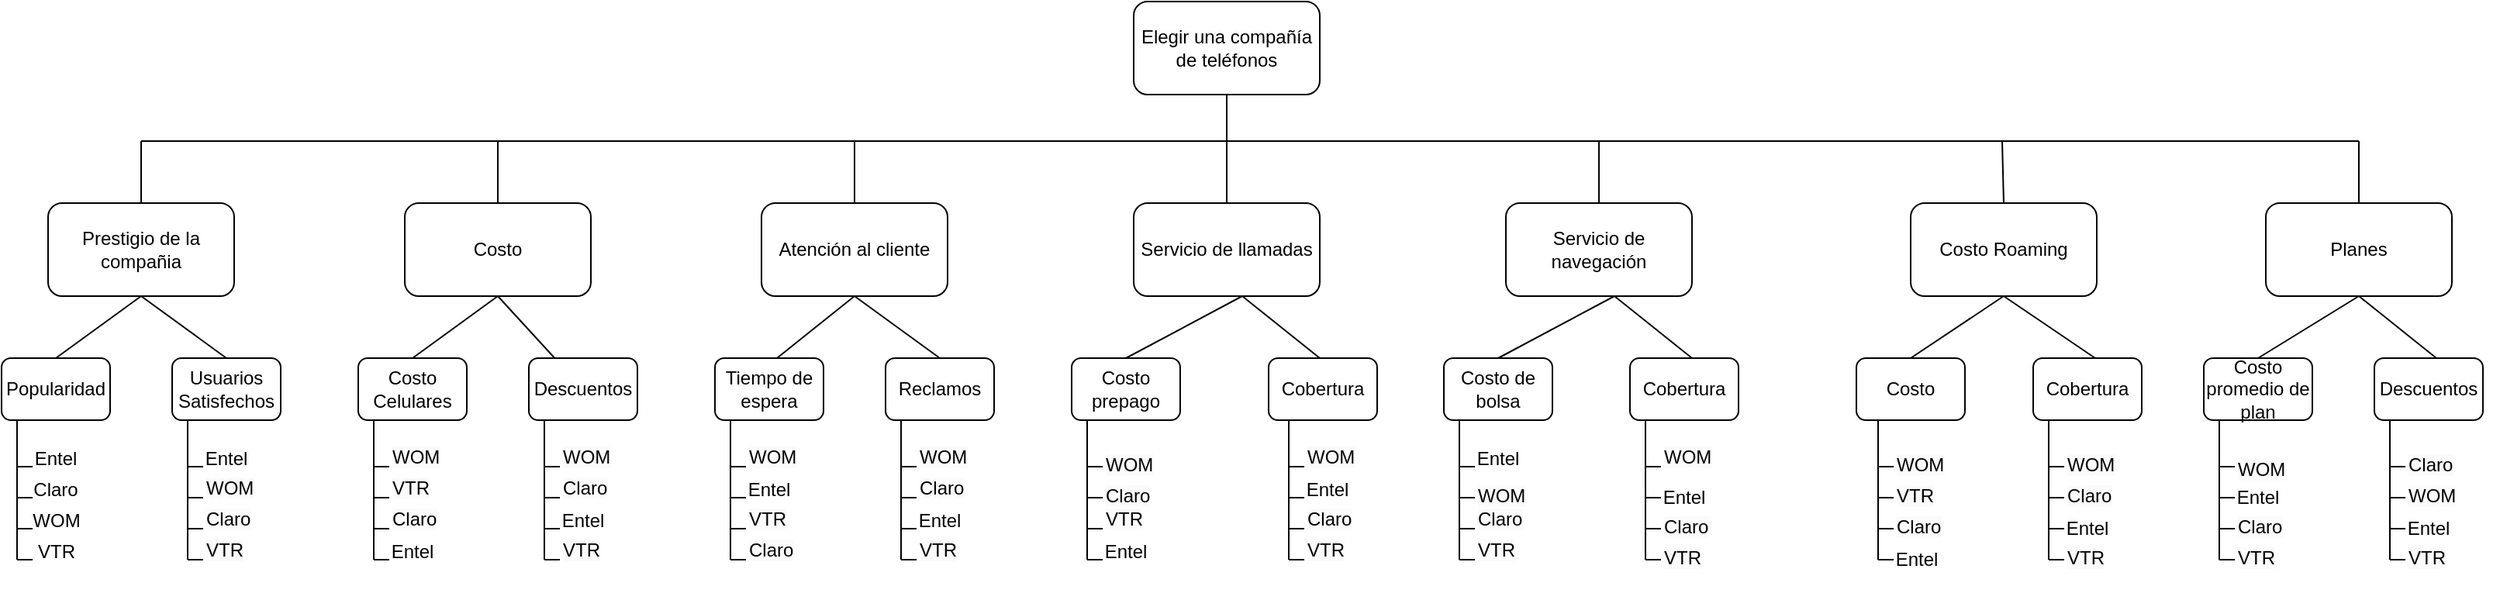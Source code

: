 <mxfile version="21.1.4" type="github">
  <diagram id="prtHgNgQTEPvFCAcTncT" name="Page-1">
    <mxGraphModel dx="512" dy="264" grid="1" gridSize="10" guides="1" tooltips="1" connect="1" arrows="1" fold="1" page="1" pageScale="1" pageWidth="827" pageHeight="1169" math="0" shadow="0">
      <root>
        <mxCell id="0" />
        <mxCell id="1" parent="0" />
        <mxCell id="NHDbNQsxuLaILXmBb-67-1" value="Elegir una compañía de teléfonos" style="rounded=1;whiteSpace=wrap;html=1;" parent="1" vertex="1">
          <mxGeometry x="740" y="60" width="120" height="60" as="geometry" />
        </mxCell>
        <mxCell id="NHDbNQsxuLaILXmBb-67-2" value="Prestigio de la compañia" style="rounded=1;whiteSpace=wrap;html=1;" parent="1" vertex="1">
          <mxGeometry x="40" y="190" width="120" height="60" as="geometry" />
        </mxCell>
        <mxCell id="NHDbNQsxuLaILXmBb-67-3" value="Costo" style="rounded=1;whiteSpace=wrap;html=1;" parent="1" vertex="1">
          <mxGeometry x="270" y="190" width="120" height="60" as="geometry" />
        </mxCell>
        <mxCell id="NHDbNQsxuLaILXmBb-67-4" value="Atención al cliente" style="rounded=1;whiteSpace=wrap;html=1;" parent="1" vertex="1">
          <mxGeometry x="500" y="190" width="120" height="60" as="geometry" />
        </mxCell>
        <mxCell id="NHDbNQsxuLaILXmBb-67-5" value="Servicio de llamadas" style="rounded=1;whiteSpace=wrap;html=1;" parent="1" vertex="1">
          <mxGeometry x="740" y="190" width="120" height="60" as="geometry" />
        </mxCell>
        <mxCell id="NHDbNQsxuLaILXmBb-67-6" value="Servicio de navegación" style="rounded=1;whiteSpace=wrap;html=1;" parent="1" vertex="1">
          <mxGeometry x="980" y="190" width="120" height="60" as="geometry" />
        </mxCell>
        <mxCell id="NHDbNQsxuLaILXmBb-67-7" value="Costo Roaming" style="rounded=1;whiteSpace=wrap;html=1;" parent="1" vertex="1">
          <mxGeometry x="1241" y="190" width="120" height="60" as="geometry" />
        </mxCell>
        <mxCell id="NHDbNQsxuLaILXmBb-67-8" value="Planes" style="rounded=1;whiteSpace=wrap;html=1;" parent="1" vertex="1">
          <mxGeometry x="1470" y="190" width="120" height="60" as="geometry" />
        </mxCell>
        <mxCell id="NHDbNQsxuLaILXmBb-67-9" value="Popularidad" style="rounded=1;whiteSpace=wrap;html=1;" parent="1" vertex="1">
          <mxGeometry x="10" y="290" width="70" height="40" as="geometry" />
        </mxCell>
        <mxCell id="NHDbNQsxuLaILXmBb-67-10" value="Usuarios Satisfechos" style="rounded=1;whiteSpace=wrap;html=1;" parent="1" vertex="1">
          <mxGeometry x="120" y="290" width="70" height="40" as="geometry" />
        </mxCell>
        <mxCell id="NHDbNQsxuLaILXmBb-67-11" value="Costo Celulares" style="rounded=1;whiteSpace=wrap;html=1;" parent="1" vertex="1">
          <mxGeometry x="240" y="290" width="70" height="40" as="geometry" />
        </mxCell>
        <mxCell id="NHDbNQsxuLaILXmBb-67-12" value="Descuentos" style="rounded=1;whiteSpace=wrap;html=1;" parent="1" vertex="1">
          <mxGeometry x="350" y="290" width="70" height="40" as="geometry" />
        </mxCell>
        <mxCell id="NHDbNQsxuLaILXmBb-67-13" value="Tiempo de espera" style="rounded=1;whiteSpace=wrap;html=1;" parent="1" vertex="1">
          <mxGeometry x="470" y="290" width="70" height="40" as="geometry" />
        </mxCell>
        <mxCell id="NHDbNQsxuLaILXmBb-67-14" value="Reclamos" style="rounded=1;whiteSpace=wrap;html=1;" parent="1" vertex="1">
          <mxGeometry x="580" y="290" width="70" height="40" as="geometry" />
        </mxCell>
        <mxCell id="NHDbNQsxuLaILXmBb-67-15" value="Costo prepago" style="rounded=1;whiteSpace=wrap;html=1;" parent="1" vertex="1">
          <mxGeometry x="700" y="290" width="70" height="40" as="geometry" />
        </mxCell>
        <mxCell id="NHDbNQsxuLaILXmBb-67-16" value="Cobertura" style="rounded=1;whiteSpace=wrap;html=1;" parent="1" vertex="1">
          <mxGeometry x="827" y="290" width="70" height="40" as="geometry" />
        </mxCell>
        <mxCell id="NHDbNQsxuLaILXmBb-67-17" value="Costo de bolsa" style="rounded=1;whiteSpace=wrap;html=1;" parent="1" vertex="1">
          <mxGeometry x="940" y="290" width="70" height="40" as="geometry" />
        </mxCell>
        <mxCell id="NHDbNQsxuLaILXmBb-67-18" value="Cobertura" style="rounded=1;whiteSpace=wrap;html=1;" parent="1" vertex="1">
          <mxGeometry x="1060" y="290" width="70" height="40" as="geometry" />
        </mxCell>
        <mxCell id="NHDbNQsxuLaILXmBb-67-19" value="Costo" style="rounded=1;whiteSpace=wrap;html=1;" parent="1" vertex="1">
          <mxGeometry x="1206" y="290" width="70" height="40" as="geometry" />
        </mxCell>
        <mxCell id="NHDbNQsxuLaILXmBb-67-20" value="Cobertura" style="rounded=1;whiteSpace=wrap;html=1;" parent="1" vertex="1">
          <mxGeometry x="1320" y="290" width="70" height="40" as="geometry" />
        </mxCell>
        <mxCell id="NHDbNQsxuLaILXmBb-67-21" value="Costo promedio de plan" style="rounded=1;whiteSpace=wrap;html=1;" parent="1" vertex="1">
          <mxGeometry x="1430" y="290" width="70" height="40" as="geometry" />
        </mxCell>
        <mxCell id="NHDbNQsxuLaILXmBb-67-22" value="Descuentos" style="rounded=1;whiteSpace=wrap;html=1;" parent="1" vertex="1">
          <mxGeometry x="1540" y="290" width="70" height="40" as="geometry" />
        </mxCell>
        <mxCell id="NHDbNQsxuLaILXmBb-67-26" style="edgeStyle=orthogonalEdgeStyle;rounded=0;orthogonalLoop=1;jettySize=auto;html=1;exitX=0.5;exitY=1;exitDx=0;exitDy=0;" parent="1" source="NHDbNQsxuLaILXmBb-67-10" target="NHDbNQsxuLaILXmBb-67-10" edge="1">
          <mxGeometry relative="1" as="geometry" />
        </mxCell>
        <mxCell id="NHDbNQsxuLaILXmBb-67-28" value="" style="endArrow=none;html=1;rounded=0;entryX=0.5;entryY=1;entryDx=0;entryDy=0;exitX=0.5;exitY=0;exitDx=0;exitDy=0;" parent="1" source="NHDbNQsxuLaILXmBb-67-5" target="NHDbNQsxuLaILXmBb-67-1" edge="1">
          <mxGeometry width="50" height="50" relative="1" as="geometry">
            <mxPoint x="780" y="190" as="sourcePoint" />
            <mxPoint x="830" y="140" as="targetPoint" />
          </mxGeometry>
        </mxCell>
        <mxCell id="NHDbNQsxuLaILXmBb-67-29" value="" style="endArrow=none;html=1;rounded=0;" parent="1" edge="1">
          <mxGeometry width="50" height="50" relative="1" as="geometry">
            <mxPoint x="100" y="150" as="sourcePoint" />
            <mxPoint x="800" y="150" as="targetPoint" />
          </mxGeometry>
        </mxCell>
        <mxCell id="NHDbNQsxuLaILXmBb-67-30" value="" style="endArrow=none;html=1;rounded=0;" parent="1" edge="1">
          <mxGeometry width="50" height="50" relative="1" as="geometry">
            <mxPoint x="800" y="150" as="sourcePoint" />
            <mxPoint x="1530" y="150" as="targetPoint" />
          </mxGeometry>
        </mxCell>
        <mxCell id="NHDbNQsxuLaILXmBb-67-33" value="" style="endArrow=none;html=1;rounded=0;exitX=0.5;exitY=0;exitDx=0;exitDy=0;" parent="1" source="NHDbNQsxuLaILXmBb-67-2" edge="1">
          <mxGeometry width="50" height="50" relative="1" as="geometry">
            <mxPoint x="790" y="390" as="sourcePoint" />
            <mxPoint x="100" y="150" as="targetPoint" />
          </mxGeometry>
        </mxCell>
        <mxCell id="NHDbNQsxuLaILXmBb-67-34" value="" style="endArrow=none;html=1;rounded=0;exitX=0.5;exitY=0;exitDx=0;exitDy=0;" parent="1" source="NHDbNQsxuLaILXmBb-67-3" edge="1">
          <mxGeometry width="50" height="50" relative="1" as="geometry">
            <mxPoint x="290" y="200" as="sourcePoint" />
            <mxPoint x="330" y="150" as="targetPoint" />
          </mxGeometry>
        </mxCell>
        <mxCell id="NHDbNQsxuLaILXmBb-67-35" value="" style="endArrow=none;html=1;rounded=0;exitX=0.5;exitY=0;exitDx=0;exitDy=0;" parent="1" source="NHDbNQsxuLaILXmBb-67-4" edge="1">
          <mxGeometry width="50" height="50" relative="1" as="geometry">
            <mxPoint x="510" y="200" as="sourcePoint" />
            <mxPoint x="560" y="150" as="targetPoint" />
          </mxGeometry>
        </mxCell>
        <mxCell id="NHDbNQsxuLaILXmBb-67-36" value="" style="endArrow=none;html=1;rounded=0;exitX=0.5;exitY=0;exitDx=0;exitDy=0;" parent="1" source="NHDbNQsxuLaILXmBb-67-6" edge="1">
          <mxGeometry width="50" height="50" relative="1" as="geometry">
            <mxPoint x="990" y="200" as="sourcePoint" />
            <mxPoint x="1040" y="150" as="targetPoint" />
          </mxGeometry>
        </mxCell>
        <mxCell id="NHDbNQsxuLaILXmBb-67-37" value="" style="endArrow=none;html=1;rounded=0;exitX=0.5;exitY=0;exitDx=0;exitDy=0;" parent="1" source="NHDbNQsxuLaILXmBb-67-7" edge="1">
          <mxGeometry width="50" height="50" relative="1" as="geometry">
            <mxPoint x="1260" y="200" as="sourcePoint" />
            <mxPoint x="1300" y="150" as="targetPoint" />
          </mxGeometry>
        </mxCell>
        <mxCell id="NHDbNQsxuLaILXmBb-67-38" value="" style="endArrow=none;html=1;rounded=0;exitX=0.5;exitY=0;exitDx=0;exitDy=0;" parent="1" source="NHDbNQsxuLaILXmBb-67-8" edge="1">
          <mxGeometry width="50" height="50" relative="1" as="geometry">
            <mxPoint x="1480" y="200" as="sourcePoint" />
            <mxPoint x="1530" y="150" as="targetPoint" />
          </mxGeometry>
        </mxCell>
        <mxCell id="NHDbNQsxuLaILXmBb-67-39" value="" style="endArrow=none;html=1;rounded=0;exitX=0.5;exitY=0;exitDx=0;exitDy=0;" parent="1" source="NHDbNQsxuLaILXmBb-67-10" edge="1">
          <mxGeometry width="50" height="50" relative="1" as="geometry">
            <mxPoint x="50" y="300" as="sourcePoint" />
            <mxPoint x="100" y="250" as="targetPoint" />
          </mxGeometry>
        </mxCell>
        <mxCell id="NHDbNQsxuLaILXmBb-67-40" value="" style="endArrow=none;html=1;rounded=0;exitX=0.5;exitY=0;exitDx=0;exitDy=0;" parent="1" source="NHDbNQsxuLaILXmBb-67-9" edge="1">
          <mxGeometry width="50" height="50" relative="1" as="geometry">
            <mxPoint x="50" y="300" as="sourcePoint" />
            <mxPoint x="100" y="250" as="targetPoint" />
          </mxGeometry>
        </mxCell>
        <mxCell id="NHDbNQsxuLaILXmBb-67-41" value="" style="endArrow=none;html=1;rounded=0;exitX=0.5;exitY=0;exitDx=0;exitDy=0;" parent="1" source="NHDbNQsxuLaILXmBb-67-11" edge="1">
          <mxGeometry width="50" height="50" relative="1" as="geometry">
            <mxPoint x="280" y="300" as="sourcePoint" />
            <mxPoint x="330" y="250" as="targetPoint" />
          </mxGeometry>
        </mxCell>
        <mxCell id="NHDbNQsxuLaILXmBb-67-42" value="" style="endArrow=none;html=1;rounded=0;entryX=0.5;entryY=1;entryDx=0;entryDy=0;" parent="1" source="NHDbNQsxuLaILXmBb-67-12" target="NHDbNQsxuLaILXmBb-67-3" edge="1">
          <mxGeometry width="50" height="50" relative="1" as="geometry">
            <mxPoint x="385" y="269.289" as="sourcePoint" />
            <mxPoint x="385" y="219.289" as="targetPoint" />
          </mxGeometry>
        </mxCell>
        <mxCell id="NHDbNQsxuLaILXmBb-67-43" value="" style="endArrow=none;html=1;rounded=0;" parent="1" edge="1">
          <mxGeometry width="50" height="50" relative="1" as="geometry">
            <mxPoint x="510" y="290" as="sourcePoint" />
            <mxPoint x="560" y="250" as="targetPoint" />
          </mxGeometry>
        </mxCell>
        <mxCell id="NHDbNQsxuLaILXmBb-67-44" value="" style="endArrow=none;html=1;rounded=0;entryX=0.5;entryY=1;entryDx=0;entryDy=0;exitX=0.5;exitY=0;exitDx=0;exitDy=0;" parent="1" source="NHDbNQsxuLaILXmBb-67-14" target="NHDbNQsxuLaILXmBb-67-4" edge="1">
          <mxGeometry width="50" height="50" relative="1" as="geometry">
            <mxPoint x="640" y="290" as="sourcePoint" />
            <mxPoint x="690" y="240" as="targetPoint" />
          </mxGeometry>
        </mxCell>
        <mxCell id="NHDbNQsxuLaILXmBb-67-45" value="" style="endArrow=none;html=1;rounded=0;exitX=0.5;exitY=0;exitDx=0;exitDy=0;" parent="1" source="NHDbNQsxuLaILXmBb-67-15" edge="1">
          <mxGeometry width="50" height="50" relative="1" as="geometry">
            <mxPoint x="760" y="300" as="sourcePoint" />
            <mxPoint x="810" y="250" as="targetPoint" />
          </mxGeometry>
        </mxCell>
        <mxCell id="NHDbNQsxuLaILXmBb-67-49" value="" style="endArrow=none;html=1;rounded=0;" parent="1" edge="1">
          <mxGeometry width="50" height="50" relative="1" as="geometry">
            <mxPoint x="860" y="290" as="sourcePoint" />
            <mxPoint x="810" y="250" as="targetPoint" />
          </mxGeometry>
        </mxCell>
        <mxCell id="NHDbNQsxuLaILXmBb-67-50" value="" style="endArrow=none;html=1;rounded=0;exitX=0.5;exitY=0;exitDx=0;exitDy=0;" parent="1" source="NHDbNQsxuLaILXmBb-67-17" edge="1">
          <mxGeometry width="50" height="50" relative="1" as="geometry">
            <mxPoint x="1000" y="300" as="sourcePoint" />
            <mxPoint x="1050" y="250" as="targetPoint" />
          </mxGeometry>
        </mxCell>
        <mxCell id="NHDbNQsxuLaILXmBb-67-52" value="" style="endArrow=none;html=1;rounded=0;" parent="1" edge="1">
          <mxGeometry width="50" height="50" relative="1" as="geometry">
            <mxPoint x="1100" y="290" as="sourcePoint" />
            <mxPoint x="1050" y="250" as="targetPoint" />
          </mxGeometry>
        </mxCell>
        <mxCell id="NHDbNQsxuLaILXmBb-67-53" value="" style="endArrow=none;html=1;rounded=0;" parent="1" edge="1">
          <mxGeometry width="50" height="50" relative="1" as="geometry">
            <mxPoint x="20" y="420" as="sourcePoint" />
            <mxPoint x="20" y="330" as="targetPoint" />
          </mxGeometry>
        </mxCell>
        <mxCell id="NHDbNQsxuLaILXmBb-67-54" value="" style="endArrow=none;html=1;rounded=0;" parent="1" edge="1">
          <mxGeometry width="50" height="50" relative="1" as="geometry">
            <mxPoint x="20" y="360" as="sourcePoint" />
            <mxPoint x="30" y="360" as="targetPoint" />
            <Array as="points">
              <mxPoint x="20" y="360" />
            </Array>
          </mxGeometry>
        </mxCell>
        <mxCell id="NHDbNQsxuLaILXmBb-67-55" value="" style="endArrow=none;html=1;rounded=0;" parent="1" edge="1">
          <mxGeometry width="50" height="50" relative="1" as="geometry">
            <mxPoint x="20" y="380" as="sourcePoint" />
            <mxPoint x="30" y="380" as="targetPoint" />
          </mxGeometry>
        </mxCell>
        <mxCell id="NHDbNQsxuLaILXmBb-67-57" value="" style="endArrow=none;html=1;rounded=0;" parent="1" edge="1">
          <mxGeometry width="50" height="50" relative="1" as="geometry">
            <mxPoint x="20" y="400" as="sourcePoint" />
            <mxPoint x="30" y="400" as="targetPoint" />
            <Array as="points" />
          </mxGeometry>
        </mxCell>
        <mxCell id="NHDbNQsxuLaILXmBb-67-58" value="" style="endArrow=none;html=1;rounded=0;" parent="1" edge="1">
          <mxGeometry width="50" height="50" relative="1" as="geometry">
            <mxPoint x="20" y="420" as="sourcePoint" />
            <mxPoint x="30" y="420" as="targetPoint" />
          </mxGeometry>
        </mxCell>
        <mxCell id="NHDbNQsxuLaILXmBb-67-59" value="" style="endArrow=none;html=1;rounded=0;" parent="1" edge="1">
          <mxGeometry width="50" height="50" relative="1" as="geometry">
            <mxPoint x="130" y="360" as="sourcePoint" />
            <mxPoint x="140" y="360" as="targetPoint" />
          </mxGeometry>
        </mxCell>
        <mxCell id="NHDbNQsxuLaILXmBb-67-60" value="" style="endArrow=none;html=1;rounded=0;" parent="1" edge="1">
          <mxGeometry width="50" height="50" relative="1" as="geometry">
            <mxPoint x="130" y="380" as="sourcePoint" />
            <mxPoint x="140" y="380" as="targetPoint" />
          </mxGeometry>
        </mxCell>
        <mxCell id="NHDbNQsxuLaILXmBb-67-61" value="" style="endArrow=none;html=1;rounded=0;" parent="1" edge="1">
          <mxGeometry width="50" height="50" relative="1" as="geometry">
            <mxPoint x="130" y="400" as="sourcePoint" />
            <mxPoint x="140" y="400" as="targetPoint" />
            <Array as="points" />
          </mxGeometry>
        </mxCell>
        <mxCell id="NHDbNQsxuLaILXmBb-67-62" value="" style="endArrow=none;html=1;rounded=0;" parent="1" edge="1">
          <mxGeometry width="50" height="50" relative="1" as="geometry">
            <mxPoint x="130" y="420" as="sourcePoint" />
            <mxPoint x="140" y="420" as="targetPoint" />
          </mxGeometry>
        </mxCell>
        <mxCell id="NHDbNQsxuLaILXmBb-67-63" value="" style="endArrow=none;html=1;rounded=0;" parent="1" edge="1">
          <mxGeometry width="50" height="50" relative="1" as="geometry">
            <mxPoint x="250" y="360" as="sourcePoint" />
            <mxPoint x="260" y="360" as="targetPoint" />
          </mxGeometry>
        </mxCell>
        <mxCell id="NHDbNQsxuLaILXmBb-67-64" value="" style="endArrow=none;html=1;rounded=0;" parent="1" edge="1">
          <mxGeometry width="50" height="50" relative="1" as="geometry">
            <mxPoint x="250" y="380" as="sourcePoint" />
            <mxPoint x="260" y="380" as="targetPoint" />
          </mxGeometry>
        </mxCell>
        <mxCell id="NHDbNQsxuLaILXmBb-67-65" value="" style="endArrow=none;html=1;rounded=0;" parent="1" edge="1">
          <mxGeometry width="50" height="50" relative="1" as="geometry">
            <mxPoint x="250" y="400" as="sourcePoint" />
            <mxPoint x="260" y="400" as="targetPoint" />
            <Array as="points" />
          </mxGeometry>
        </mxCell>
        <mxCell id="NHDbNQsxuLaILXmBb-67-66" value="" style="endArrow=none;html=1;rounded=0;" parent="1" edge="1">
          <mxGeometry width="50" height="50" relative="1" as="geometry">
            <mxPoint x="250" y="420" as="sourcePoint" />
            <mxPoint x="260" y="420" as="targetPoint" />
          </mxGeometry>
        </mxCell>
        <mxCell id="NHDbNQsxuLaILXmBb-67-67" value="" style="endArrow=none;html=1;rounded=0;" parent="1" edge="1">
          <mxGeometry width="50" height="50" relative="1" as="geometry">
            <mxPoint x="360" y="360" as="sourcePoint" />
            <mxPoint x="370" y="360" as="targetPoint" />
          </mxGeometry>
        </mxCell>
        <mxCell id="NHDbNQsxuLaILXmBb-67-68" value="" style="endArrow=none;html=1;rounded=0;" parent="1" edge="1">
          <mxGeometry width="50" height="50" relative="1" as="geometry">
            <mxPoint x="360" y="380" as="sourcePoint" />
            <mxPoint x="370" y="380" as="targetPoint" />
          </mxGeometry>
        </mxCell>
        <mxCell id="NHDbNQsxuLaILXmBb-67-69" value="" style="endArrow=none;html=1;rounded=0;" parent="1" edge="1">
          <mxGeometry width="50" height="50" relative="1" as="geometry">
            <mxPoint x="360" y="400" as="sourcePoint" />
            <mxPoint x="370" y="400" as="targetPoint" />
            <Array as="points" />
          </mxGeometry>
        </mxCell>
        <mxCell id="NHDbNQsxuLaILXmBb-67-70" value="" style="endArrow=none;html=1;rounded=0;" parent="1" edge="1">
          <mxGeometry width="50" height="50" relative="1" as="geometry">
            <mxPoint x="360" y="420" as="sourcePoint" />
            <mxPoint x="370" y="420" as="targetPoint" />
          </mxGeometry>
        </mxCell>
        <mxCell id="NHDbNQsxuLaILXmBb-67-71" value="" style="endArrow=none;html=1;rounded=0;" parent="1" edge="1">
          <mxGeometry width="50" height="50" relative="1" as="geometry">
            <mxPoint x="480" y="360" as="sourcePoint" />
            <mxPoint x="490" y="360" as="targetPoint" />
          </mxGeometry>
        </mxCell>
        <mxCell id="NHDbNQsxuLaILXmBb-67-72" value="" style="endArrow=none;html=1;rounded=0;" parent="1" edge="1">
          <mxGeometry width="50" height="50" relative="1" as="geometry">
            <mxPoint x="480" y="380" as="sourcePoint" />
            <mxPoint x="490" y="380" as="targetPoint" />
          </mxGeometry>
        </mxCell>
        <mxCell id="NHDbNQsxuLaILXmBb-67-73" value="" style="endArrow=none;html=1;rounded=0;" parent="1" edge="1">
          <mxGeometry width="50" height="50" relative="1" as="geometry">
            <mxPoint x="480" y="400" as="sourcePoint" />
            <mxPoint x="490" y="400" as="targetPoint" />
            <Array as="points" />
          </mxGeometry>
        </mxCell>
        <mxCell id="NHDbNQsxuLaILXmBb-67-74" value="" style="endArrow=none;html=1;rounded=0;" parent="1" edge="1">
          <mxGeometry width="50" height="50" relative="1" as="geometry">
            <mxPoint x="480" y="420" as="sourcePoint" />
            <mxPoint x="490" y="420" as="targetPoint" />
          </mxGeometry>
        </mxCell>
        <mxCell id="NHDbNQsxuLaILXmBb-67-75" value="" style="endArrow=none;html=1;rounded=0;" parent="1" edge="1">
          <mxGeometry width="50" height="50" relative="1" as="geometry">
            <mxPoint x="590" y="360" as="sourcePoint" />
            <mxPoint x="600" y="360" as="targetPoint" />
          </mxGeometry>
        </mxCell>
        <mxCell id="NHDbNQsxuLaILXmBb-67-76" value="" style="endArrow=none;html=1;rounded=0;" parent="1" edge="1">
          <mxGeometry width="50" height="50" relative="1" as="geometry">
            <mxPoint x="590" y="380" as="sourcePoint" />
            <mxPoint x="600" y="380" as="targetPoint" />
          </mxGeometry>
        </mxCell>
        <mxCell id="NHDbNQsxuLaILXmBb-67-77" value="" style="endArrow=none;html=1;rounded=0;" parent="1" edge="1">
          <mxGeometry width="50" height="50" relative="1" as="geometry">
            <mxPoint x="590" y="400" as="sourcePoint" />
            <mxPoint x="600" y="400" as="targetPoint" />
            <Array as="points" />
          </mxGeometry>
        </mxCell>
        <mxCell id="NHDbNQsxuLaILXmBb-67-78" value="" style="endArrow=none;html=1;rounded=0;" parent="1" edge="1">
          <mxGeometry width="50" height="50" relative="1" as="geometry">
            <mxPoint x="590" y="420" as="sourcePoint" />
            <mxPoint x="600" y="420" as="targetPoint" />
          </mxGeometry>
        </mxCell>
        <mxCell id="NHDbNQsxuLaILXmBb-67-79" value="" style="endArrow=none;html=1;rounded=0;" parent="1" edge="1">
          <mxGeometry width="50" height="50" relative="1" as="geometry">
            <mxPoint x="710" y="360" as="sourcePoint" />
            <mxPoint x="720" y="360" as="targetPoint" />
          </mxGeometry>
        </mxCell>
        <mxCell id="NHDbNQsxuLaILXmBb-67-80" value="" style="endArrow=none;html=1;rounded=0;" parent="1" edge="1">
          <mxGeometry width="50" height="50" relative="1" as="geometry">
            <mxPoint x="710" y="380" as="sourcePoint" />
            <mxPoint x="720" y="380" as="targetPoint" />
          </mxGeometry>
        </mxCell>
        <mxCell id="NHDbNQsxuLaILXmBb-67-81" value="" style="endArrow=none;html=1;rounded=0;" parent="1" edge="1">
          <mxGeometry width="50" height="50" relative="1" as="geometry">
            <mxPoint x="710" y="400" as="sourcePoint" />
            <mxPoint x="720" y="400" as="targetPoint" />
            <Array as="points" />
          </mxGeometry>
        </mxCell>
        <mxCell id="NHDbNQsxuLaILXmBb-67-82" value="" style="endArrow=none;html=1;rounded=0;" parent="1" edge="1">
          <mxGeometry width="50" height="50" relative="1" as="geometry">
            <mxPoint x="710" y="420" as="sourcePoint" />
            <mxPoint x="720" y="420" as="targetPoint" />
          </mxGeometry>
        </mxCell>
        <mxCell id="NHDbNQsxuLaILXmBb-67-83" value="" style="endArrow=none;html=1;rounded=0;" parent="1" edge="1">
          <mxGeometry width="50" height="50" relative="1" as="geometry">
            <mxPoint x="840" y="360" as="sourcePoint" />
            <mxPoint x="850" y="360" as="targetPoint" />
          </mxGeometry>
        </mxCell>
        <mxCell id="NHDbNQsxuLaILXmBb-67-84" value="" style="endArrow=none;html=1;rounded=0;" parent="1" edge="1">
          <mxGeometry width="50" height="50" relative="1" as="geometry">
            <mxPoint x="840" y="380" as="sourcePoint" />
            <mxPoint x="850" y="380" as="targetPoint" />
          </mxGeometry>
        </mxCell>
        <mxCell id="NHDbNQsxuLaILXmBb-67-85" value="" style="endArrow=none;html=1;rounded=0;" parent="1" edge="1">
          <mxGeometry width="50" height="50" relative="1" as="geometry">
            <mxPoint x="840" y="400" as="sourcePoint" />
            <mxPoint x="850" y="400" as="targetPoint" />
            <Array as="points" />
          </mxGeometry>
        </mxCell>
        <mxCell id="NHDbNQsxuLaILXmBb-67-86" value="" style="endArrow=none;html=1;rounded=0;" parent="1" edge="1">
          <mxGeometry width="50" height="50" relative="1" as="geometry">
            <mxPoint x="840" y="420" as="sourcePoint" />
            <mxPoint x="850" y="420" as="targetPoint" />
          </mxGeometry>
        </mxCell>
        <mxCell id="NHDbNQsxuLaILXmBb-67-87" value="" style="endArrow=none;html=1;rounded=0;" parent="1" edge="1">
          <mxGeometry width="50" height="50" relative="1" as="geometry">
            <mxPoint x="950" y="360" as="sourcePoint" />
            <mxPoint x="960" y="360" as="targetPoint" />
          </mxGeometry>
        </mxCell>
        <mxCell id="NHDbNQsxuLaILXmBb-67-88" value="" style="endArrow=none;html=1;rounded=0;" parent="1" edge="1">
          <mxGeometry width="50" height="50" relative="1" as="geometry">
            <mxPoint x="950" y="380" as="sourcePoint" />
            <mxPoint x="960" y="380" as="targetPoint" />
          </mxGeometry>
        </mxCell>
        <mxCell id="NHDbNQsxuLaILXmBb-67-89" value="" style="endArrow=none;html=1;rounded=0;" parent="1" edge="1">
          <mxGeometry width="50" height="50" relative="1" as="geometry">
            <mxPoint x="950" y="400" as="sourcePoint" />
            <mxPoint x="960" y="400" as="targetPoint" />
            <Array as="points" />
          </mxGeometry>
        </mxCell>
        <mxCell id="NHDbNQsxuLaILXmBb-67-90" value="" style="endArrow=none;html=1;rounded=0;" parent="1" edge="1">
          <mxGeometry width="50" height="50" relative="1" as="geometry">
            <mxPoint x="950" y="420" as="sourcePoint" />
            <mxPoint x="960" y="420" as="targetPoint" />
          </mxGeometry>
        </mxCell>
        <mxCell id="NHDbNQsxuLaILXmBb-67-91" value="" style="endArrow=none;html=1;rounded=0;" parent="1" edge="1">
          <mxGeometry width="50" height="50" relative="1" as="geometry">
            <mxPoint x="1070" y="360" as="sourcePoint" />
            <mxPoint x="1080" y="360" as="targetPoint" />
          </mxGeometry>
        </mxCell>
        <mxCell id="NHDbNQsxuLaILXmBb-67-92" value="" style="endArrow=none;html=1;rounded=0;" parent="1" edge="1">
          <mxGeometry width="50" height="50" relative="1" as="geometry">
            <mxPoint x="1070" y="380" as="sourcePoint" />
            <mxPoint x="1080" y="380" as="targetPoint" />
          </mxGeometry>
        </mxCell>
        <mxCell id="NHDbNQsxuLaILXmBb-67-93" value="" style="endArrow=none;html=1;rounded=0;" parent="1" edge="1">
          <mxGeometry width="50" height="50" relative="1" as="geometry">
            <mxPoint x="1070" y="400" as="sourcePoint" />
            <mxPoint x="1080" y="400" as="targetPoint" />
            <Array as="points" />
          </mxGeometry>
        </mxCell>
        <mxCell id="NHDbNQsxuLaILXmBb-67-94" value="" style="endArrow=none;html=1;rounded=0;" parent="1" edge="1">
          <mxGeometry width="50" height="50" relative="1" as="geometry">
            <mxPoint x="1070" y="420" as="sourcePoint" />
            <mxPoint x="1080" y="420" as="targetPoint" />
          </mxGeometry>
        </mxCell>
        <mxCell id="NHDbNQsxuLaILXmBb-67-95" value="" style="endArrow=none;html=1;rounded=0;" parent="1" edge="1">
          <mxGeometry width="50" height="50" relative="1" as="geometry">
            <mxPoint x="1241" y="290" as="sourcePoint" />
            <mxPoint x="1301" y="250" as="targetPoint" />
          </mxGeometry>
        </mxCell>
        <mxCell id="NHDbNQsxuLaILXmBb-67-96" value="" style="endArrow=none;html=1;rounded=0;entryX=0.5;entryY=1;entryDx=0;entryDy=0;" parent="1" target="NHDbNQsxuLaILXmBb-67-7" edge="1">
          <mxGeometry width="50" height="50" relative="1" as="geometry">
            <mxPoint x="1360" y="290" as="sourcePoint" />
            <mxPoint x="1410" y="240" as="targetPoint" />
          </mxGeometry>
        </mxCell>
        <mxCell id="NHDbNQsxuLaILXmBb-67-97" value="" style="endArrow=none;html=1;rounded=0;exitX=0.5;exitY=0;exitDx=0;exitDy=0;" parent="1" source="NHDbNQsxuLaILXmBb-67-21" edge="1">
          <mxGeometry width="50" height="50" relative="1" as="geometry">
            <mxPoint x="1480" y="300" as="sourcePoint" />
            <mxPoint x="1530" y="250" as="targetPoint" />
          </mxGeometry>
        </mxCell>
        <mxCell id="NHDbNQsxuLaILXmBb-67-98" value="" style="endArrow=none;html=1;rounded=0;" parent="1" edge="1">
          <mxGeometry width="50" height="50" relative="1" as="geometry">
            <mxPoint x="1580" y="290" as="sourcePoint" />
            <mxPoint x="1530" y="250" as="targetPoint" />
          </mxGeometry>
        </mxCell>
        <mxCell id="NHDbNQsxuLaILXmBb-67-99" value="" style="endArrow=none;html=1;rounded=0;" parent="1" edge="1">
          <mxGeometry width="50" height="50" relative="1" as="geometry">
            <mxPoint x="1220" y="360" as="sourcePoint" />
            <mxPoint x="1230" y="360" as="targetPoint" />
          </mxGeometry>
        </mxCell>
        <mxCell id="NHDbNQsxuLaILXmBb-67-100" value="" style="endArrow=none;html=1;rounded=0;" parent="1" edge="1">
          <mxGeometry width="50" height="50" relative="1" as="geometry">
            <mxPoint x="1220" y="380" as="sourcePoint" />
            <mxPoint x="1230" y="380" as="targetPoint" />
          </mxGeometry>
        </mxCell>
        <mxCell id="NHDbNQsxuLaILXmBb-67-101" value="" style="endArrow=none;html=1;rounded=0;" parent="1" edge="1">
          <mxGeometry width="50" height="50" relative="1" as="geometry">
            <mxPoint x="1220" y="400" as="sourcePoint" />
            <mxPoint x="1230" y="400" as="targetPoint" />
            <Array as="points" />
          </mxGeometry>
        </mxCell>
        <mxCell id="NHDbNQsxuLaILXmBb-67-102" value="" style="endArrow=none;html=1;rounded=0;" parent="1" edge="1">
          <mxGeometry width="50" height="50" relative="1" as="geometry">
            <mxPoint x="1220" y="420" as="sourcePoint" />
            <mxPoint x="1230" y="420" as="targetPoint" />
          </mxGeometry>
        </mxCell>
        <mxCell id="NHDbNQsxuLaILXmBb-67-103" value="" style="endArrow=none;html=1;rounded=0;" parent="1" edge="1">
          <mxGeometry width="50" height="50" relative="1" as="geometry">
            <mxPoint x="1330" y="360" as="sourcePoint" />
            <mxPoint x="1340" y="360" as="targetPoint" />
          </mxGeometry>
        </mxCell>
        <mxCell id="NHDbNQsxuLaILXmBb-67-104" value="" style="endArrow=none;html=1;rounded=0;" parent="1" edge="1">
          <mxGeometry width="50" height="50" relative="1" as="geometry">
            <mxPoint x="1330" y="380" as="sourcePoint" />
            <mxPoint x="1340" y="380" as="targetPoint" />
          </mxGeometry>
        </mxCell>
        <mxCell id="NHDbNQsxuLaILXmBb-67-105" value="" style="endArrow=none;html=1;rounded=0;" parent="1" edge="1">
          <mxGeometry width="50" height="50" relative="1" as="geometry">
            <mxPoint x="1330" y="400" as="sourcePoint" />
            <mxPoint x="1340" y="400" as="targetPoint" />
            <Array as="points" />
          </mxGeometry>
        </mxCell>
        <mxCell id="NHDbNQsxuLaILXmBb-67-106" value="" style="endArrow=none;html=1;rounded=0;" parent="1" edge="1">
          <mxGeometry width="50" height="50" relative="1" as="geometry">
            <mxPoint x="1330" y="420" as="sourcePoint" />
            <mxPoint x="1340" y="420" as="targetPoint" />
          </mxGeometry>
        </mxCell>
        <mxCell id="NHDbNQsxuLaILXmBb-67-107" value="" style="endArrow=none;html=1;rounded=0;" parent="1" edge="1">
          <mxGeometry width="50" height="50" relative="1" as="geometry">
            <mxPoint x="1440" y="360" as="sourcePoint" />
            <mxPoint x="1450" y="360" as="targetPoint" />
          </mxGeometry>
        </mxCell>
        <mxCell id="NHDbNQsxuLaILXmBb-67-108" value="" style="endArrow=none;html=1;rounded=0;" parent="1" edge="1">
          <mxGeometry width="50" height="50" relative="1" as="geometry">
            <mxPoint x="1440" y="380" as="sourcePoint" />
            <mxPoint x="1450" y="380" as="targetPoint" />
          </mxGeometry>
        </mxCell>
        <mxCell id="NHDbNQsxuLaILXmBb-67-109" value="" style="endArrow=none;html=1;rounded=0;" parent="1" edge="1">
          <mxGeometry width="50" height="50" relative="1" as="geometry">
            <mxPoint x="1440" y="400" as="sourcePoint" />
            <mxPoint x="1450" y="400" as="targetPoint" />
            <Array as="points" />
          </mxGeometry>
        </mxCell>
        <mxCell id="NHDbNQsxuLaILXmBb-67-110" value="" style="endArrow=none;html=1;rounded=0;" parent="1" edge="1">
          <mxGeometry width="50" height="50" relative="1" as="geometry">
            <mxPoint x="1440" y="420" as="sourcePoint" />
            <mxPoint x="1450" y="420" as="targetPoint" />
          </mxGeometry>
        </mxCell>
        <mxCell id="NHDbNQsxuLaILXmBb-67-111" value="" style="endArrow=none;html=1;rounded=0;" parent="1" edge="1">
          <mxGeometry width="50" height="50" relative="1" as="geometry">
            <mxPoint x="1550" y="360" as="sourcePoint" />
            <mxPoint x="1560" y="360" as="targetPoint" />
          </mxGeometry>
        </mxCell>
        <mxCell id="NHDbNQsxuLaILXmBb-67-112" value="" style="endArrow=none;html=1;rounded=0;" parent="1" edge="1">
          <mxGeometry width="50" height="50" relative="1" as="geometry">
            <mxPoint x="1550" y="380" as="sourcePoint" />
            <mxPoint x="1560" y="380" as="targetPoint" />
          </mxGeometry>
        </mxCell>
        <mxCell id="NHDbNQsxuLaILXmBb-67-113" value="" style="endArrow=none;html=1;rounded=0;" parent="1" edge="1">
          <mxGeometry width="50" height="50" relative="1" as="geometry">
            <mxPoint x="1550" y="400" as="sourcePoint" />
            <mxPoint x="1560" y="400" as="targetPoint" />
            <Array as="points" />
          </mxGeometry>
        </mxCell>
        <mxCell id="NHDbNQsxuLaILXmBb-67-114" value="" style="endArrow=none;html=1;rounded=0;" parent="1" edge="1">
          <mxGeometry width="50" height="50" relative="1" as="geometry">
            <mxPoint x="1550" y="420" as="sourcePoint" />
            <mxPoint x="1560" y="420" as="targetPoint" />
          </mxGeometry>
        </mxCell>
        <mxCell id="NHDbNQsxuLaILXmBb-67-115" value="" style="endArrow=none;html=1;rounded=0;" parent="1" edge="1">
          <mxGeometry width="50" height="50" relative="1" as="geometry">
            <mxPoint x="130" y="420" as="sourcePoint" />
            <mxPoint x="130" y="330" as="targetPoint" />
          </mxGeometry>
        </mxCell>
        <mxCell id="NHDbNQsxuLaILXmBb-67-116" value="" style="endArrow=none;html=1;rounded=0;" parent="1" edge="1">
          <mxGeometry width="50" height="50" relative="1" as="geometry">
            <mxPoint x="250" y="420" as="sourcePoint" />
            <mxPoint x="250" y="330" as="targetPoint" />
          </mxGeometry>
        </mxCell>
        <mxCell id="NHDbNQsxuLaILXmBb-67-117" value="" style="endArrow=none;html=1;rounded=0;" parent="1" edge="1">
          <mxGeometry width="50" height="50" relative="1" as="geometry">
            <mxPoint x="360" y="420" as="sourcePoint" />
            <mxPoint x="360" y="330" as="targetPoint" />
          </mxGeometry>
        </mxCell>
        <mxCell id="NHDbNQsxuLaILXmBb-67-118" value="" style="endArrow=none;html=1;rounded=0;" parent="1" edge="1">
          <mxGeometry width="50" height="50" relative="1" as="geometry">
            <mxPoint x="480" y="420" as="sourcePoint" />
            <mxPoint x="480" y="330" as="targetPoint" />
          </mxGeometry>
        </mxCell>
        <mxCell id="NHDbNQsxuLaILXmBb-67-119" value="" style="endArrow=none;html=1;rounded=0;" parent="1" edge="1">
          <mxGeometry width="50" height="50" relative="1" as="geometry">
            <mxPoint x="590" y="420" as="sourcePoint" />
            <mxPoint x="590" y="330" as="targetPoint" />
          </mxGeometry>
        </mxCell>
        <mxCell id="NHDbNQsxuLaILXmBb-67-120" value="" style="endArrow=none;html=1;rounded=0;" parent="1" edge="1">
          <mxGeometry width="50" height="50" relative="1" as="geometry">
            <mxPoint x="710" y="420" as="sourcePoint" />
            <mxPoint x="710" y="330" as="targetPoint" />
          </mxGeometry>
        </mxCell>
        <mxCell id="NHDbNQsxuLaILXmBb-67-121" value="" style="endArrow=none;html=1;rounded=0;" parent="1" edge="1">
          <mxGeometry width="50" height="50" relative="1" as="geometry">
            <mxPoint x="840" y="420" as="sourcePoint" />
            <mxPoint x="840" y="330" as="targetPoint" />
          </mxGeometry>
        </mxCell>
        <mxCell id="NHDbNQsxuLaILXmBb-67-122" value="" style="endArrow=none;html=1;rounded=0;" parent="1" edge="1">
          <mxGeometry width="50" height="50" relative="1" as="geometry">
            <mxPoint x="950" y="420" as="sourcePoint" />
            <mxPoint x="950" y="330" as="targetPoint" />
          </mxGeometry>
        </mxCell>
        <mxCell id="NHDbNQsxuLaILXmBb-67-123" value="" style="endArrow=none;html=1;rounded=0;" parent="1" edge="1">
          <mxGeometry width="50" height="50" relative="1" as="geometry">
            <mxPoint x="1070" y="420" as="sourcePoint" />
            <mxPoint x="1070" y="330" as="targetPoint" />
          </mxGeometry>
        </mxCell>
        <mxCell id="NHDbNQsxuLaILXmBb-67-124" value="" style="endArrow=none;html=1;rounded=0;" parent="1" edge="1">
          <mxGeometry width="50" height="50" relative="1" as="geometry">
            <mxPoint x="1220" y="420" as="sourcePoint" />
            <mxPoint x="1220" y="330" as="targetPoint" />
          </mxGeometry>
        </mxCell>
        <mxCell id="NHDbNQsxuLaILXmBb-67-125" value="" style="endArrow=none;html=1;rounded=0;" parent="1" edge="1">
          <mxGeometry width="50" height="50" relative="1" as="geometry">
            <mxPoint x="1330" y="420" as="sourcePoint" />
            <mxPoint x="1330" y="330" as="targetPoint" />
          </mxGeometry>
        </mxCell>
        <mxCell id="KMzUR9UB0H_B4rJamPWy-1" value="Entel" style="text;html=1;strokeColor=none;fillColor=none;align=center;verticalAlign=middle;whiteSpace=wrap;rounded=0;" vertex="1" parent="1">
          <mxGeometry x="30" y="350" width="30" height="10" as="geometry" />
        </mxCell>
        <mxCell id="KMzUR9UB0H_B4rJamPWy-2" value="Claro" style="text;html=1;strokeColor=none;fillColor=none;align=center;verticalAlign=middle;whiteSpace=wrap;rounded=0;" vertex="1" parent="1">
          <mxGeometry x="35" y="370" width="20" height="10" as="geometry" />
        </mxCell>
        <mxCell id="KMzUR9UB0H_B4rJamPWy-5" value="WOM" style="text;html=1;strokeColor=none;fillColor=none;align=center;verticalAlign=middle;whiteSpace=wrap;rounded=0;" vertex="1" parent="1">
          <mxGeometry x="42.5" y="390" width="5" height="10" as="geometry" />
        </mxCell>
        <mxCell id="KMzUR9UB0H_B4rJamPWy-6" value="VTR" style="text;html=1;strokeColor=none;fillColor=none;align=center;verticalAlign=middle;whiteSpace=wrap;rounded=0;" vertex="1" parent="1">
          <mxGeometry x="37.5" y="410" width="15" height="10" as="geometry" />
        </mxCell>
        <mxCell id="KMzUR9UB0H_B4rJamPWy-8" value="Entel" style="text;html=1;strokeColor=none;fillColor=none;align=center;verticalAlign=middle;whiteSpace=wrap;rounded=0;" vertex="1" parent="1">
          <mxGeometry x="140" y="350" width="30" height="10" as="geometry" />
        </mxCell>
        <mxCell id="KMzUR9UB0H_B4rJamPWy-11" value="&lt;span style=&quot;color: rgb(0, 0, 0); font-family: Helvetica; font-size: 12px; font-style: normal; font-variant-ligatures: normal; font-variant-caps: normal; font-weight: 400; letter-spacing: normal; orphans: 2; text-align: center; text-indent: 0px; text-transform: none; widows: 2; word-spacing: 0px; -webkit-text-stroke-width: 0px; background-color: rgb(251, 251, 251); text-decoration-thickness: initial; text-decoration-style: initial; text-decoration-color: initial; float: none; display: inline !important;&quot;&gt;WOM&lt;/span&gt;" style="text;whiteSpace=wrap;html=1;" vertex="1" parent="1">
          <mxGeometry x="140" y="360" width="60" height="40" as="geometry" />
        </mxCell>
        <mxCell id="KMzUR9UB0H_B4rJamPWy-12" value="&lt;span style=&quot;color: rgb(0, 0, 0); font-family: Helvetica; font-size: 12px; font-style: normal; font-variant-ligatures: normal; font-variant-caps: normal; font-weight: 400; letter-spacing: normal; orphans: 2; text-align: center; text-indent: 0px; text-transform: none; widows: 2; word-spacing: 0px; -webkit-text-stroke-width: 0px; background-color: rgb(251, 251, 251); text-decoration-thickness: initial; text-decoration-style: initial; text-decoration-color: initial; float: none; display: inline !important;&quot;&gt;Claro&lt;/span&gt;" style="text;whiteSpace=wrap;html=1;" vertex="1" parent="1">
          <mxGeometry x="140" y="380" width="30" height="20" as="geometry" />
        </mxCell>
        <mxCell id="KMzUR9UB0H_B4rJamPWy-14" value="&lt;span style=&quot;color: rgb(0, 0, 0); font-family: Helvetica; font-size: 12px; font-style: normal; font-variant-ligatures: normal; font-variant-caps: normal; font-weight: 400; letter-spacing: normal; orphans: 2; text-align: center; text-indent: 0px; text-transform: none; widows: 2; word-spacing: 0px; -webkit-text-stroke-width: 0px; background-color: rgb(251, 251, 251); text-decoration-thickness: initial; text-decoration-style: initial; text-decoration-color: initial; float: none; display: inline !important;&quot;&gt;VTR&lt;/span&gt;" style="text;whiteSpace=wrap;html=1;" vertex="1" parent="1">
          <mxGeometry x="140" y="400" width="60" height="40" as="geometry" />
        </mxCell>
        <mxCell id="KMzUR9UB0H_B4rJamPWy-15" value="&lt;span style=&quot;color: rgb(0, 0, 0); font-family: Helvetica; font-size: 12px; font-style: normal; font-variant-ligatures: normal; font-variant-caps: normal; font-weight: 400; letter-spacing: normal; orphans: 2; text-align: center; text-indent: 0px; text-transform: none; widows: 2; word-spacing: 0px; -webkit-text-stroke-width: 0px; background-color: rgb(251, 251, 251); text-decoration-thickness: initial; text-decoration-style: initial; text-decoration-color: initial; float: none; display: inline !important;&quot;&gt;WOM&lt;/span&gt;" style="text;whiteSpace=wrap;html=1;" vertex="1" parent="1">
          <mxGeometry x="260" y="340" width="30" height="20" as="geometry" />
        </mxCell>
        <mxCell id="KMzUR9UB0H_B4rJamPWy-16" value="&lt;span style=&quot;color: rgb(0, 0, 0); font-family: Helvetica; font-size: 12px; font-style: normal; font-variant-ligatures: normal; font-variant-caps: normal; font-weight: 400; letter-spacing: normal; orphans: 2; text-align: center; text-indent: 0px; text-transform: none; widows: 2; word-spacing: 0px; -webkit-text-stroke-width: 0px; background-color: rgb(251, 251, 251); text-decoration-thickness: initial; text-decoration-style: initial; text-decoration-color: initial; float: none; display: inline !important;&quot;&gt;VTR&lt;/span&gt;" style="text;whiteSpace=wrap;html=1;" vertex="1" parent="1">
          <mxGeometry x="260" y="360" width="60" height="40" as="geometry" />
        </mxCell>
        <mxCell id="KMzUR9UB0H_B4rJamPWy-17" value="&lt;span style=&quot;color: rgb(0, 0, 0); font-family: Helvetica; font-size: 12px; font-style: normal; font-variant-ligatures: normal; font-variant-caps: normal; font-weight: 400; letter-spacing: normal; orphans: 2; text-align: center; text-indent: 0px; text-transform: none; widows: 2; word-spacing: 0px; -webkit-text-stroke-width: 0px; background-color: rgb(251, 251, 251); text-decoration-thickness: initial; text-decoration-style: initial; text-decoration-color: initial; float: none; display: inline !important;&quot;&gt;Claro&lt;/span&gt;" style="text;whiteSpace=wrap;html=1;" vertex="1" parent="1">
          <mxGeometry x="260" y="380" width="30" height="10" as="geometry" />
        </mxCell>
        <mxCell id="KMzUR9UB0H_B4rJamPWy-18" value="Entel" style="text;html=1;strokeColor=none;fillColor=none;align=center;verticalAlign=middle;whiteSpace=wrap;rounded=0;" vertex="1" parent="1">
          <mxGeometry x="260" y="410" width="30" height="10" as="geometry" />
        </mxCell>
        <mxCell id="KMzUR9UB0H_B4rJamPWy-19" value="&lt;span style=&quot;color: rgb(0, 0, 0); font-family: Helvetica; font-size: 12px; font-style: normal; font-variant-ligatures: normal; font-variant-caps: normal; font-weight: 400; letter-spacing: normal; orphans: 2; text-align: center; text-indent: 0px; text-transform: none; widows: 2; word-spacing: 0px; -webkit-text-stroke-width: 0px; background-color: rgb(251, 251, 251); text-decoration-thickness: initial; text-decoration-style: initial; text-decoration-color: initial; float: none; display: inline !important;&quot;&gt;WOM&lt;/span&gt;" style="text;whiteSpace=wrap;html=1;" vertex="1" parent="1">
          <mxGeometry x="370" y="340" width="30" height="20" as="geometry" />
        </mxCell>
        <mxCell id="KMzUR9UB0H_B4rJamPWy-20" value="&lt;span style=&quot;color: rgb(0, 0, 0); font-family: Helvetica; font-size: 12px; font-style: normal; font-variant-ligatures: normal; font-variant-caps: normal; font-weight: 400; letter-spacing: normal; orphans: 2; text-align: center; text-indent: 0px; text-transform: none; widows: 2; word-spacing: 0px; -webkit-text-stroke-width: 0px; background-color: rgb(251, 251, 251); text-decoration-thickness: initial; text-decoration-style: initial; text-decoration-color: initial; float: none; display: inline !important;&quot;&gt;Claro&lt;/span&gt;" style="text;whiteSpace=wrap;html=1;" vertex="1" parent="1">
          <mxGeometry x="370" y="360" width="60" height="40" as="geometry" />
        </mxCell>
        <mxCell id="KMzUR9UB0H_B4rJamPWy-21" value="Entel" style="text;html=1;strokeColor=none;fillColor=none;align=center;verticalAlign=middle;whiteSpace=wrap;rounded=0;" vertex="1" parent="1">
          <mxGeometry x="370" y="390" width="30" height="10" as="geometry" />
        </mxCell>
        <mxCell id="KMzUR9UB0H_B4rJamPWy-23" value="&lt;span style=&quot;color: rgb(0, 0, 0); font-family: Helvetica; font-size: 12px; font-style: normal; font-variant-ligatures: normal; font-variant-caps: normal; font-weight: 400; letter-spacing: normal; orphans: 2; text-align: center; text-indent: 0px; text-transform: none; widows: 2; word-spacing: 0px; -webkit-text-stroke-width: 0px; background-color: rgb(251, 251, 251); text-decoration-thickness: initial; text-decoration-style: initial; text-decoration-color: initial; float: none; display: inline !important;&quot;&gt;VTR&lt;/span&gt;" style="text;whiteSpace=wrap;html=1;" vertex="1" parent="1">
          <mxGeometry x="370" y="400" width="60" height="40" as="geometry" />
        </mxCell>
        <mxCell id="KMzUR9UB0H_B4rJamPWy-24" value="&lt;span style=&quot;color: rgb(0, 0, 0); font-family: Helvetica; font-size: 12px; font-style: normal; font-variant-ligatures: normal; font-variant-caps: normal; font-weight: 400; letter-spacing: normal; orphans: 2; text-align: center; text-indent: 0px; text-transform: none; widows: 2; word-spacing: 0px; -webkit-text-stroke-width: 0px; background-color: rgb(251, 251, 251); text-decoration-thickness: initial; text-decoration-style: initial; text-decoration-color: initial; float: none; display: inline !important;&quot;&gt;WOM&lt;/span&gt;" style="text;whiteSpace=wrap;html=1;" vertex="1" parent="1">
          <mxGeometry x="490" y="340" width="30" height="20" as="geometry" />
        </mxCell>
        <mxCell id="KMzUR9UB0H_B4rJamPWy-25" value="&lt;span style=&quot;color: rgb(0, 0, 0); font-family: Helvetica; font-size: 12px; font-style: normal; font-variant-ligatures: normal; font-variant-caps: normal; font-weight: 400; letter-spacing: normal; orphans: 2; text-align: center; text-indent: 0px; text-transform: none; widows: 2; word-spacing: 0px; -webkit-text-stroke-width: 0px; background-color: rgb(251, 251, 251); text-decoration-thickness: initial; text-decoration-style: initial; text-decoration-color: initial; float: none; display: inline !important;&quot;&gt;Claro&lt;/span&gt;" style="text;whiteSpace=wrap;html=1;" vertex="1" parent="1">
          <mxGeometry x="490" y="400" width="60" height="40" as="geometry" />
        </mxCell>
        <mxCell id="KMzUR9UB0H_B4rJamPWy-26" value="&lt;span style=&quot;color: rgb(0, 0, 0); font-family: Helvetica; font-size: 12px; font-style: normal; font-variant-ligatures: normal; font-variant-caps: normal; font-weight: 400; letter-spacing: normal; orphans: 2; text-align: center; text-indent: 0px; text-transform: none; widows: 2; word-spacing: 0px; -webkit-text-stroke-width: 0px; background-color: rgb(251, 251, 251); text-decoration-thickness: initial; text-decoration-style: initial; text-decoration-color: initial; float: none; display: inline !important;&quot;&gt;VTR&lt;/span&gt;" style="text;whiteSpace=wrap;html=1;" vertex="1" parent="1">
          <mxGeometry x="490" y="380" width="40" height="10" as="geometry" />
        </mxCell>
        <mxCell id="KMzUR9UB0H_B4rJamPWy-27" value="Entel" style="text;html=1;strokeColor=none;fillColor=none;align=center;verticalAlign=middle;whiteSpace=wrap;rounded=0;" vertex="1" parent="1">
          <mxGeometry x="490" y="370" width="30" height="10" as="geometry" />
        </mxCell>
        <mxCell id="KMzUR9UB0H_B4rJamPWy-28" value="&lt;span style=&quot;color: rgb(0, 0, 0); font-family: Helvetica; font-size: 12px; font-style: normal; font-variant-ligatures: normal; font-variant-caps: normal; font-weight: 400; letter-spacing: normal; orphans: 2; text-align: center; text-indent: 0px; text-transform: none; widows: 2; word-spacing: 0px; -webkit-text-stroke-width: 0px; background-color: rgb(251, 251, 251); text-decoration-thickness: initial; text-decoration-style: initial; text-decoration-color: initial; float: none; display: inline !important;&quot;&gt;WOM&lt;/span&gt;" style="text;whiteSpace=wrap;html=1;" vertex="1" parent="1">
          <mxGeometry x="600" y="340" width="30" height="20" as="geometry" />
        </mxCell>
        <mxCell id="KMzUR9UB0H_B4rJamPWy-29" value="&lt;span style=&quot;color: rgb(0, 0, 0); font-family: Helvetica; font-size: 12px; font-style: normal; font-variant-ligatures: normal; font-variant-caps: normal; font-weight: 400; letter-spacing: normal; orphans: 2; text-align: center; text-indent: 0px; text-transform: none; widows: 2; word-spacing: 0px; -webkit-text-stroke-width: 0px; background-color: rgb(251, 251, 251); text-decoration-thickness: initial; text-decoration-style: initial; text-decoration-color: initial; float: none; display: inline !important;&quot;&gt;VTR&lt;/span&gt;" style="text;whiteSpace=wrap;html=1;" vertex="1" parent="1">
          <mxGeometry x="600" y="400" width="60" height="40" as="geometry" />
        </mxCell>
        <mxCell id="KMzUR9UB0H_B4rJamPWy-31" value="&lt;span style=&quot;color: rgb(0, 0, 0); font-family: Helvetica; font-size: 12px; font-style: normal; font-variant-ligatures: normal; font-variant-caps: normal; font-weight: 400; letter-spacing: normal; orphans: 2; text-align: center; text-indent: 0px; text-transform: none; widows: 2; word-spacing: 0px; -webkit-text-stroke-width: 0px; background-color: rgb(251, 251, 251); text-decoration-thickness: initial; text-decoration-style: initial; text-decoration-color: initial; float: none; display: inline !important;&quot;&gt;Claro&lt;/span&gt;" style="text;whiteSpace=wrap;html=1;" vertex="1" parent="1">
          <mxGeometry x="600" y="360" width="60" height="40" as="geometry" />
        </mxCell>
        <mxCell id="KMzUR9UB0H_B4rJamPWy-32" value="Entel" style="text;html=1;strokeColor=none;fillColor=none;align=center;verticalAlign=middle;whiteSpace=wrap;rounded=0;" vertex="1" parent="1">
          <mxGeometry x="600" y="390" width="30" height="10" as="geometry" />
        </mxCell>
        <mxCell id="KMzUR9UB0H_B4rJamPWy-33" value="&lt;span style=&quot;color: rgb(0, 0, 0); font-family: Helvetica; font-size: 12px; font-style: normal; font-variant-ligatures: normal; font-variant-caps: normal; font-weight: 400; letter-spacing: normal; orphans: 2; text-align: center; text-indent: 0px; text-transform: none; widows: 2; word-spacing: 0px; -webkit-text-stroke-width: 0px; background-color: rgb(251, 251, 251); text-decoration-thickness: initial; text-decoration-style: initial; text-decoration-color: initial; float: none; display: inline !important;&quot;&gt;WOM&lt;/span&gt;" style="text;whiteSpace=wrap;html=1;" vertex="1" parent="1">
          <mxGeometry x="720" y="345" width="30" height="20" as="geometry" />
        </mxCell>
        <mxCell id="KMzUR9UB0H_B4rJamPWy-34" value="&lt;span style=&quot;color: rgb(0, 0, 0); font-family: Helvetica; font-size: 12px; font-style: normal; font-variant-ligatures: normal; font-variant-caps: normal; font-weight: 400; letter-spacing: normal; orphans: 2; text-align: center; text-indent: 0px; text-transform: none; widows: 2; word-spacing: 0px; -webkit-text-stroke-width: 0px; background-color: rgb(251, 251, 251); text-decoration-thickness: initial; text-decoration-style: initial; text-decoration-color: initial; float: none; display: inline !important;&quot;&gt;Claro&lt;/span&gt;" style="text;whiteSpace=wrap;html=1;" vertex="1" parent="1">
          <mxGeometry x="720" y="365" width="60" height="40" as="geometry" />
        </mxCell>
        <mxCell id="KMzUR9UB0H_B4rJamPWy-36" value="&lt;span style=&quot;color: rgb(0, 0, 0); font-family: Helvetica; font-size: 12px; font-style: normal; font-variant-ligatures: normal; font-variant-caps: normal; font-weight: 400; letter-spacing: normal; orphans: 2; text-align: center; text-indent: 0px; text-transform: none; widows: 2; word-spacing: 0px; -webkit-text-stroke-width: 0px; background-color: rgb(251, 251, 251); text-decoration-thickness: initial; text-decoration-style: initial; text-decoration-color: initial; float: none; display: inline !important;&quot;&gt;VTR&lt;/span&gt;" style="text;whiteSpace=wrap;html=1;" vertex="1" parent="1">
          <mxGeometry x="720" y="380" width="60" height="40" as="geometry" />
        </mxCell>
        <mxCell id="KMzUR9UB0H_B4rJamPWy-38" value="Entel" style="text;html=1;strokeColor=none;fillColor=none;align=center;verticalAlign=middle;whiteSpace=wrap;rounded=0;" vertex="1" parent="1">
          <mxGeometry x="720" y="410" width="30" height="10" as="geometry" />
        </mxCell>
        <mxCell id="KMzUR9UB0H_B4rJamPWy-39" value="&lt;span style=&quot;color: rgb(0, 0, 0); font-family: Helvetica; font-size: 12px; font-style: normal; font-variant-ligatures: normal; font-variant-caps: normal; font-weight: 400; letter-spacing: normal; orphans: 2; text-align: center; text-indent: 0px; text-transform: none; widows: 2; word-spacing: 0px; -webkit-text-stroke-width: 0px; background-color: rgb(251, 251, 251); text-decoration-thickness: initial; text-decoration-style: initial; text-decoration-color: initial; float: none; display: inline !important;&quot;&gt;WOM&lt;/span&gt;" style="text;whiteSpace=wrap;html=1;" vertex="1" parent="1">
          <mxGeometry x="850" y="340" width="30" height="15" as="geometry" />
        </mxCell>
        <mxCell id="KMzUR9UB0H_B4rJamPWy-40" value="Entel" style="text;html=1;strokeColor=none;fillColor=none;align=center;verticalAlign=middle;whiteSpace=wrap;rounded=0;" vertex="1" parent="1">
          <mxGeometry x="850" y="370" width="30" height="10" as="geometry" />
        </mxCell>
        <mxCell id="KMzUR9UB0H_B4rJamPWy-41" value="&lt;span style=&quot;color: rgb(0, 0, 0); font-family: Helvetica; font-size: 12px; font-style: normal; font-variant-ligatures: normal; font-variant-caps: normal; font-weight: 400; letter-spacing: normal; orphans: 2; text-align: center; text-indent: 0px; text-transform: none; widows: 2; word-spacing: 0px; -webkit-text-stroke-width: 0px; background-color: rgb(251, 251, 251); text-decoration-thickness: initial; text-decoration-style: initial; text-decoration-color: initial; float: none; display: inline !important;&quot;&gt;VTR&lt;/span&gt;" style="text;whiteSpace=wrap;html=1;" vertex="1" parent="1">
          <mxGeometry x="850" y="400" width="60" height="40" as="geometry" />
        </mxCell>
        <mxCell id="KMzUR9UB0H_B4rJamPWy-42" value="&lt;span style=&quot;color: rgb(0, 0, 0); font-family: Helvetica; font-size: 12px; font-style: normal; font-variant-ligatures: normal; font-variant-caps: normal; font-weight: 400; letter-spacing: normal; orphans: 2; text-align: center; text-indent: 0px; text-transform: none; widows: 2; word-spacing: 0px; -webkit-text-stroke-width: 0px; background-color: rgb(251, 251, 251); text-decoration-thickness: initial; text-decoration-style: initial; text-decoration-color: initial; float: none; display: inline !important;&quot;&gt;Claro&lt;/span&gt;" style="text;whiteSpace=wrap;html=1;" vertex="1" parent="1">
          <mxGeometry x="850" y="380" width="40" height="20" as="geometry" />
        </mxCell>
        <mxCell id="KMzUR9UB0H_B4rJamPWy-43" value="Entel" style="text;html=1;strokeColor=none;fillColor=none;align=center;verticalAlign=middle;whiteSpace=wrap;rounded=0;" vertex="1" parent="1">
          <mxGeometry x="960" y="350" width="30" height="10" as="geometry" />
        </mxCell>
        <mxCell id="KMzUR9UB0H_B4rJamPWy-44" value="&lt;span style=&quot;color: rgb(0, 0, 0); font-family: Helvetica; font-size: 12px; font-style: normal; font-variant-ligatures: normal; font-variant-caps: normal; font-weight: 400; letter-spacing: normal; orphans: 2; text-align: center; text-indent: 0px; text-transform: none; widows: 2; word-spacing: 0px; -webkit-text-stroke-width: 0px; background-color: rgb(251, 251, 251); text-decoration-thickness: initial; text-decoration-style: initial; text-decoration-color: initial; float: none; display: inline !important;&quot;&gt;WOM&lt;/span&gt;" style="text;whiteSpace=wrap;html=1;" vertex="1" parent="1">
          <mxGeometry x="960" y="365" width="30" height="15" as="geometry" />
        </mxCell>
        <mxCell id="KMzUR9UB0H_B4rJamPWy-45" value="&lt;span style=&quot;color: rgb(0, 0, 0); font-family: Helvetica; font-size: 12px; font-style: normal; font-variant-ligatures: normal; font-variant-caps: normal; font-weight: 400; letter-spacing: normal; orphans: 2; text-align: center; text-indent: 0px; text-transform: none; widows: 2; word-spacing: 0px; -webkit-text-stroke-width: 0px; background-color: rgb(251, 251, 251); text-decoration-thickness: initial; text-decoration-style: initial; text-decoration-color: initial; float: none; display: inline !important;&quot;&gt;Claro&lt;/span&gt;" style="text;whiteSpace=wrap;html=1;" vertex="1" parent="1">
          <mxGeometry x="960" y="380" width="60" height="40" as="geometry" />
        </mxCell>
        <mxCell id="KMzUR9UB0H_B4rJamPWy-46" value="&lt;span style=&quot;color: rgb(0, 0, 0); font-family: Helvetica; font-size: 12px; font-style: normal; font-variant-ligatures: normal; font-variant-caps: normal; font-weight: 400; letter-spacing: normal; orphans: 2; text-align: center; text-indent: 0px; text-transform: none; widows: 2; word-spacing: 0px; -webkit-text-stroke-width: 0px; background-color: rgb(251, 251, 251); text-decoration-thickness: initial; text-decoration-style: initial; text-decoration-color: initial; float: none; display: inline !important;&quot;&gt;VTR&lt;/span&gt;" style="text;whiteSpace=wrap;html=1;" vertex="1" parent="1">
          <mxGeometry x="960" y="400" width="60" height="40" as="geometry" />
        </mxCell>
        <mxCell id="KMzUR9UB0H_B4rJamPWy-47" value="" style="endArrow=none;html=1;rounded=0;" edge="1" parent="1">
          <mxGeometry width="50" height="50" relative="1" as="geometry">
            <mxPoint x="1440" y="420" as="sourcePoint" />
            <mxPoint x="1440" y="330" as="targetPoint" />
          </mxGeometry>
        </mxCell>
        <mxCell id="KMzUR9UB0H_B4rJamPWy-48" value="" style="endArrow=none;html=1;rounded=0;" edge="1" parent="1">
          <mxGeometry width="50" height="50" relative="1" as="geometry">
            <mxPoint x="1550" y="420" as="sourcePoint" />
            <mxPoint x="1550" y="330" as="targetPoint" />
          </mxGeometry>
        </mxCell>
        <mxCell id="KMzUR9UB0H_B4rJamPWy-49" value="&lt;span style=&quot;color: rgb(0, 0, 0); font-family: Helvetica; font-size: 12px; font-style: normal; font-variant-ligatures: normal; font-variant-caps: normal; font-weight: 400; letter-spacing: normal; orphans: 2; text-align: center; text-indent: 0px; text-transform: none; widows: 2; word-spacing: 0px; -webkit-text-stroke-width: 0px; background-color: rgb(251, 251, 251); text-decoration-thickness: initial; text-decoration-style: initial; text-decoration-color: initial; float: none; display: inline !important;&quot;&gt;WOM&lt;/span&gt;" style="text;whiteSpace=wrap;html=1;" vertex="1" parent="1">
          <mxGeometry x="1080" y="340" width="30" height="15" as="geometry" />
        </mxCell>
        <mxCell id="KMzUR9UB0H_B4rJamPWy-50" value="Entel" style="text;html=1;strokeColor=none;fillColor=none;align=center;verticalAlign=middle;whiteSpace=wrap;rounded=0;" vertex="1" parent="1">
          <mxGeometry x="1080" y="375" width="30" height="10" as="geometry" />
        </mxCell>
        <mxCell id="KMzUR9UB0H_B4rJamPWy-51" value="&lt;span style=&quot;color: rgb(0, 0, 0); font-family: Helvetica; font-size: 12px; font-style: normal; font-variant-ligatures: normal; font-variant-caps: normal; font-weight: 400; letter-spacing: normal; orphans: 2; text-align: center; text-indent: 0px; text-transform: none; widows: 2; word-spacing: 0px; -webkit-text-stroke-width: 0px; background-color: rgb(251, 251, 251); text-decoration-thickness: initial; text-decoration-style: initial; text-decoration-color: initial; float: none; display: inline !important;&quot;&gt;Claro&lt;/span&gt;" style="text;whiteSpace=wrap;html=1;" vertex="1" parent="1">
          <mxGeometry x="1080" y="385" width="60" height="40" as="geometry" />
        </mxCell>
        <mxCell id="KMzUR9UB0H_B4rJamPWy-52" value="&lt;span style=&quot;color: rgb(0, 0, 0); font-family: Helvetica; font-size: 12px; font-style: normal; font-variant-ligatures: normal; font-variant-caps: normal; font-weight: 400; letter-spacing: normal; orphans: 2; text-align: center; text-indent: 0px; text-transform: none; widows: 2; word-spacing: 0px; -webkit-text-stroke-width: 0px; background-color: rgb(251, 251, 251); text-decoration-thickness: initial; text-decoration-style: initial; text-decoration-color: initial; float: none; display: inline !important;&quot;&gt;VTR&lt;/span&gt;" style="text;whiteSpace=wrap;html=1;" vertex="1" parent="1">
          <mxGeometry x="1080" y="405" width="60" height="40" as="geometry" />
        </mxCell>
        <mxCell id="KMzUR9UB0H_B4rJamPWy-53" value="&lt;span style=&quot;color: rgb(0, 0, 0); font-family: Helvetica; font-size: 12px; font-style: normal; font-variant-ligatures: normal; font-variant-caps: normal; font-weight: 400; letter-spacing: normal; orphans: 2; text-align: center; text-indent: 0px; text-transform: none; widows: 2; word-spacing: 0px; -webkit-text-stroke-width: 0px; background-color: rgb(251, 251, 251); text-decoration-thickness: initial; text-decoration-style: initial; text-decoration-color: initial; float: none; display: inline !important;&quot;&gt;WOM&lt;/span&gt;" style="text;whiteSpace=wrap;html=1;" vertex="1" parent="1">
          <mxGeometry x="1230" y="345" width="30" height="15" as="geometry" />
        </mxCell>
        <mxCell id="KMzUR9UB0H_B4rJamPWy-54" value="&lt;span style=&quot;color: rgb(0, 0, 0); font-family: Helvetica; font-size: 12px; font-style: normal; font-variant-ligatures: normal; font-variant-caps: normal; font-weight: 400; letter-spacing: normal; orphans: 2; text-align: center; text-indent: 0px; text-transform: none; widows: 2; word-spacing: 0px; -webkit-text-stroke-width: 0px; background-color: rgb(251, 251, 251); text-decoration-thickness: initial; text-decoration-style: initial; text-decoration-color: initial; float: none; display: inline !important;&quot;&gt;VTR&lt;/span&gt;" style="text;whiteSpace=wrap;html=1;" vertex="1" parent="1">
          <mxGeometry x="1230" y="365" width="60" height="40" as="geometry" />
        </mxCell>
        <mxCell id="KMzUR9UB0H_B4rJamPWy-55" value="&lt;span style=&quot;color: rgb(0, 0, 0); font-family: Helvetica; font-size: 12px; font-style: normal; font-variant-ligatures: normal; font-variant-caps: normal; font-weight: 400; letter-spacing: normal; orphans: 2; text-align: center; text-indent: 0px; text-transform: none; widows: 2; word-spacing: 0px; -webkit-text-stroke-width: 0px; background-color: rgb(251, 251, 251); text-decoration-thickness: initial; text-decoration-style: initial; text-decoration-color: initial; float: none; display: inline !important;&quot;&gt;Claro&lt;/span&gt;" style="text;whiteSpace=wrap;html=1;" vertex="1" parent="1">
          <mxGeometry x="1230" y="385" width="60" height="40" as="geometry" />
        </mxCell>
        <mxCell id="KMzUR9UB0H_B4rJamPWy-56" value="Entel" style="text;html=1;strokeColor=none;fillColor=none;align=center;verticalAlign=middle;whiteSpace=wrap;rounded=0;" vertex="1" parent="1">
          <mxGeometry x="1230" y="415" width="30" height="10" as="geometry" />
        </mxCell>
        <mxCell id="KMzUR9UB0H_B4rJamPWy-57" value="&lt;span style=&quot;color: rgb(0, 0, 0); font-family: Helvetica; font-size: 12px; font-style: normal; font-variant-ligatures: normal; font-variant-caps: normal; font-weight: 400; letter-spacing: normal; orphans: 2; text-align: center; text-indent: 0px; text-transform: none; widows: 2; word-spacing: 0px; -webkit-text-stroke-width: 0px; background-color: rgb(251, 251, 251); text-decoration-thickness: initial; text-decoration-style: initial; text-decoration-color: initial; float: none; display: inline !important;&quot;&gt;WOM&lt;/span&gt;" style="text;whiteSpace=wrap;html=1;" vertex="1" parent="1">
          <mxGeometry x="1340" y="345" width="30" height="15" as="geometry" />
        </mxCell>
        <mxCell id="KMzUR9UB0H_B4rJamPWy-58" value="&lt;span style=&quot;color: rgb(0, 0, 0); font-family: Helvetica; font-size: 12px; font-style: normal; font-variant-ligatures: normal; font-variant-caps: normal; font-weight: 400; letter-spacing: normal; orphans: 2; text-align: center; text-indent: 0px; text-transform: none; widows: 2; word-spacing: 0px; -webkit-text-stroke-width: 0px; background-color: rgb(251, 251, 251); text-decoration-thickness: initial; text-decoration-style: initial; text-decoration-color: initial; float: none; display: inline !important;&quot;&gt;Claro&lt;/span&gt;" style="text;whiteSpace=wrap;html=1;" vertex="1" parent="1">
          <mxGeometry x="1340" y="365" width="60" height="40" as="geometry" />
        </mxCell>
        <mxCell id="KMzUR9UB0H_B4rJamPWy-59" value="Entel" style="text;html=1;strokeColor=none;fillColor=none;align=center;verticalAlign=middle;whiteSpace=wrap;rounded=0;" vertex="1" parent="1">
          <mxGeometry x="1340" y="395" width="30" height="10" as="geometry" />
        </mxCell>
        <mxCell id="KMzUR9UB0H_B4rJamPWy-60" value="&lt;span style=&quot;color: rgb(0, 0, 0); font-family: Helvetica; font-size: 12px; font-style: normal; font-variant-ligatures: normal; font-variant-caps: normal; font-weight: 400; letter-spacing: normal; orphans: 2; text-align: center; text-indent: 0px; text-transform: none; widows: 2; word-spacing: 0px; -webkit-text-stroke-width: 0px; background-color: rgb(251, 251, 251); text-decoration-thickness: initial; text-decoration-style: initial; text-decoration-color: initial; float: none; display: inline !important;&quot;&gt;VTR&lt;/span&gt;" style="text;whiteSpace=wrap;html=1;" vertex="1" parent="1">
          <mxGeometry x="1340" y="405" width="60" height="40" as="geometry" />
        </mxCell>
        <mxCell id="KMzUR9UB0H_B4rJamPWy-61" value="&lt;span style=&quot;color: rgb(0, 0, 0); font-family: Helvetica; font-size: 12px; font-style: normal; font-variant-ligatures: normal; font-variant-caps: normal; font-weight: 400; letter-spacing: normal; orphans: 2; text-align: center; text-indent: 0px; text-transform: none; widows: 2; word-spacing: 0px; -webkit-text-stroke-width: 0px; background-color: rgb(251, 251, 251); text-decoration-thickness: initial; text-decoration-style: initial; text-decoration-color: initial; float: none; display: inline !important;&quot;&gt;WOM&lt;/span&gt;" style="text;whiteSpace=wrap;html=1;" vertex="1" parent="1">
          <mxGeometry x="1450" y="347.5" width="30" height="15" as="geometry" />
        </mxCell>
        <mxCell id="KMzUR9UB0H_B4rJamPWy-62" value="Entel" style="text;html=1;strokeColor=none;fillColor=none;align=center;verticalAlign=middle;whiteSpace=wrap;rounded=0;" vertex="1" parent="1">
          <mxGeometry x="1450" y="375" width="30" height="10" as="geometry" />
        </mxCell>
        <mxCell id="KMzUR9UB0H_B4rJamPWy-63" value="&lt;span style=&quot;color: rgb(0, 0, 0); font-family: Helvetica; font-size: 12px; font-style: normal; font-variant-ligatures: normal; font-variant-caps: normal; font-weight: 400; letter-spacing: normal; orphans: 2; text-align: center; text-indent: 0px; text-transform: none; widows: 2; word-spacing: 0px; -webkit-text-stroke-width: 0px; background-color: rgb(251, 251, 251); text-decoration-thickness: initial; text-decoration-style: initial; text-decoration-color: initial; float: none; display: inline !important;&quot;&gt;Claro&lt;/span&gt;" style="text;whiteSpace=wrap;html=1;" vertex="1" parent="1">
          <mxGeometry x="1450" y="385" width="60" height="40" as="geometry" />
        </mxCell>
        <mxCell id="KMzUR9UB0H_B4rJamPWy-64" value="&lt;span style=&quot;color: rgb(0, 0, 0); font-family: Helvetica; font-size: 12px; font-style: normal; font-variant-ligatures: normal; font-variant-caps: normal; font-weight: 400; letter-spacing: normal; orphans: 2; text-align: center; text-indent: 0px; text-transform: none; widows: 2; word-spacing: 0px; -webkit-text-stroke-width: 0px; background-color: rgb(251, 251, 251); text-decoration-thickness: initial; text-decoration-style: initial; text-decoration-color: initial; float: none; display: inline !important;&quot;&gt;VTR&lt;/span&gt;" style="text;whiteSpace=wrap;html=1;" vertex="1" parent="1">
          <mxGeometry x="1450" y="405" width="60" height="40" as="geometry" />
        </mxCell>
        <mxCell id="KMzUR9UB0H_B4rJamPWy-65" value="&lt;span style=&quot;color: rgb(0, 0, 0); font-family: Helvetica; font-size: 12px; font-style: normal; font-variant-ligatures: normal; font-variant-caps: normal; font-weight: 400; letter-spacing: normal; orphans: 2; text-align: center; text-indent: 0px; text-transform: none; widows: 2; word-spacing: 0px; -webkit-text-stroke-width: 0px; background-color: rgb(251, 251, 251); text-decoration-thickness: initial; text-decoration-style: initial; text-decoration-color: initial; float: none; display: inline !important;&quot;&gt;Claro&lt;/span&gt;" style="text;whiteSpace=wrap;html=1;" vertex="1" parent="1">
          <mxGeometry x="1560" y="345" width="60" height="40" as="geometry" />
        </mxCell>
        <mxCell id="KMzUR9UB0H_B4rJamPWy-66" value="&lt;span style=&quot;color: rgb(0, 0, 0); font-family: Helvetica; font-size: 12px; font-style: normal; font-variant-ligatures: normal; font-variant-caps: normal; font-weight: 400; letter-spacing: normal; orphans: 2; text-align: center; text-indent: 0px; text-transform: none; widows: 2; word-spacing: 0px; -webkit-text-stroke-width: 0px; background-color: rgb(251, 251, 251); text-decoration-thickness: initial; text-decoration-style: initial; text-decoration-color: initial; float: none; display: inline !important;&quot;&gt;WOM&lt;/span&gt;" style="text;whiteSpace=wrap;html=1;" vertex="1" parent="1">
          <mxGeometry x="1560" y="365" width="30" height="15" as="geometry" />
        </mxCell>
        <mxCell id="KMzUR9UB0H_B4rJamPWy-67" value="Entel" style="text;html=1;strokeColor=none;fillColor=none;align=center;verticalAlign=middle;whiteSpace=wrap;rounded=0;" vertex="1" parent="1">
          <mxGeometry x="1560" y="395" width="30" height="10" as="geometry" />
        </mxCell>
        <mxCell id="KMzUR9UB0H_B4rJamPWy-68" value="&lt;span style=&quot;color: rgb(0, 0, 0); font-family: Helvetica; font-size: 12px; font-style: normal; font-variant-ligatures: normal; font-variant-caps: normal; font-weight: 400; letter-spacing: normal; orphans: 2; text-align: center; text-indent: 0px; text-transform: none; widows: 2; word-spacing: 0px; -webkit-text-stroke-width: 0px; background-color: rgb(251, 251, 251); text-decoration-thickness: initial; text-decoration-style: initial; text-decoration-color: initial; float: none; display: inline !important;&quot;&gt;VTR&lt;/span&gt;" style="text;whiteSpace=wrap;html=1;" vertex="1" parent="1">
          <mxGeometry x="1560" y="405" width="60" height="40" as="geometry" />
        </mxCell>
      </root>
    </mxGraphModel>
  </diagram>
</mxfile>
